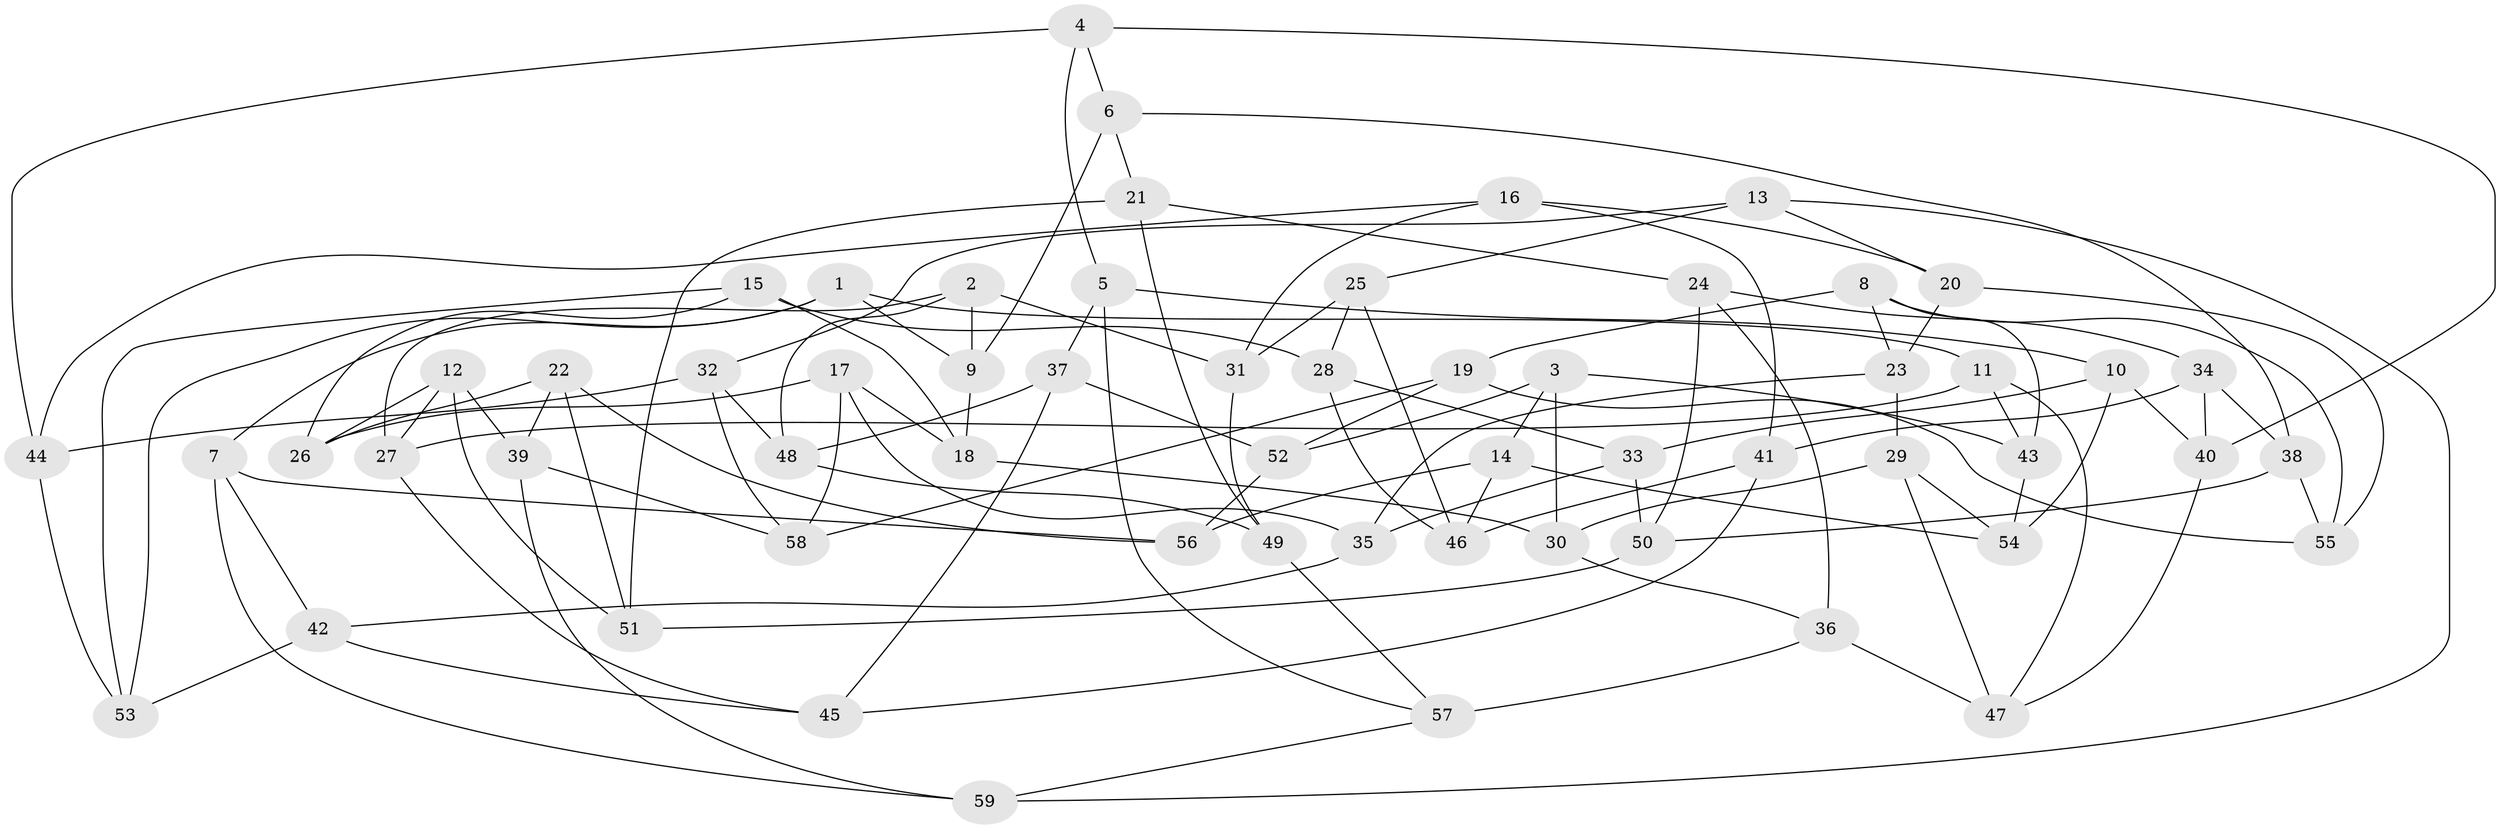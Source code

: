 // Generated by graph-tools (version 1.1) at 2025/16/03/09/25 04:16:38]
// undirected, 59 vertices, 118 edges
graph export_dot {
graph [start="1"]
  node [color=gray90,style=filled];
  1;
  2;
  3;
  4;
  5;
  6;
  7;
  8;
  9;
  10;
  11;
  12;
  13;
  14;
  15;
  16;
  17;
  18;
  19;
  20;
  21;
  22;
  23;
  24;
  25;
  26;
  27;
  28;
  29;
  30;
  31;
  32;
  33;
  34;
  35;
  36;
  37;
  38;
  39;
  40;
  41;
  42;
  43;
  44;
  45;
  46;
  47;
  48;
  49;
  50;
  51;
  52;
  53;
  54;
  55;
  56;
  57;
  58;
  59;
  1 -- 11;
  1 -- 9;
  1 -- 53;
  1 -- 7;
  2 -- 48;
  2 -- 27;
  2 -- 9;
  2 -- 31;
  3 -- 30;
  3 -- 52;
  3 -- 43;
  3 -- 14;
  4 -- 6;
  4 -- 5;
  4 -- 44;
  4 -- 40;
  5 -- 57;
  5 -- 10;
  5 -- 37;
  6 -- 9;
  6 -- 21;
  6 -- 38;
  7 -- 42;
  7 -- 59;
  7 -- 56;
  8 -- 43;
  8 -- 55;
  8 -- 19;
  8 -- 23;
  9 -- 18;
  10 -- 54;
  10 -- 40;
  10 -- 33;
  11 -- 47;
  11 -- 27;
  11 -- 43;
  12 -- 27;
  12 -- 26;
  12 -- 39;
  12 -- 51;
  13 -- 32;
  13 -- 25;
  13 -- 20;
  13 -- 59;
  14 -- 54;
  14 -- 56;
  14 -- 46;
  15 -- 18;
  15 -- 26;
  15 -- 53;
  15 -- 28;
  16 -- 41;
  16 -- 31;
  16 -- 20;
  16 -- 44;
  17 -- 35;
  17 -- 26;
  17 -- 58;
  17 -- 18;
  18 -- 30;
  19 -- 52;
  19 -- 55;
  19 -- 58;
  20 -- 55;
  20 -- 23;
  21 -- 51;
  21 -- 49;
  21 -- 24;
  22 -- 51;
  22 -- 39;
  22 -- 56;
  22 -- 26;
  23 -- 29;
  23 -- 35;
  24 -- 50;
  24 -- 34;
  24 -- 36;
  25 -- 31;
  25 -- 46;
  25 -- 28;
  27 -- 45;
  28 -- 46;
  28 -- 33;
  29 -- 47;
  29 -- 54;
  29 -- 30;
  30 -- 36;
  31 -- 49;
  32 -- 44;
  32 -- 48;
  32 -- 58;
  33 -- 35;
  33 -- 50;
  34 -- 41;
  34 -- 38;
  34 -- 40;
  35 -- 42;
  36 -- 47;
  36 -- 57;
  37 -- 52;
  37 -- 48;
  37 -- 45;
  38 -- 55;
  38 -- 50;
  39 -- 58;
  39 -- 59;
  40 -- 47;
  41 -- 45;
  41 -- 46;
  42 -- 45;
  42 -- 53;
  43 -- 54;
  44 -- 53;
  48 -- 49;
  49 -- 57;
  50 -- 51;
  52 -- 56;
  57 -- 59;
}
